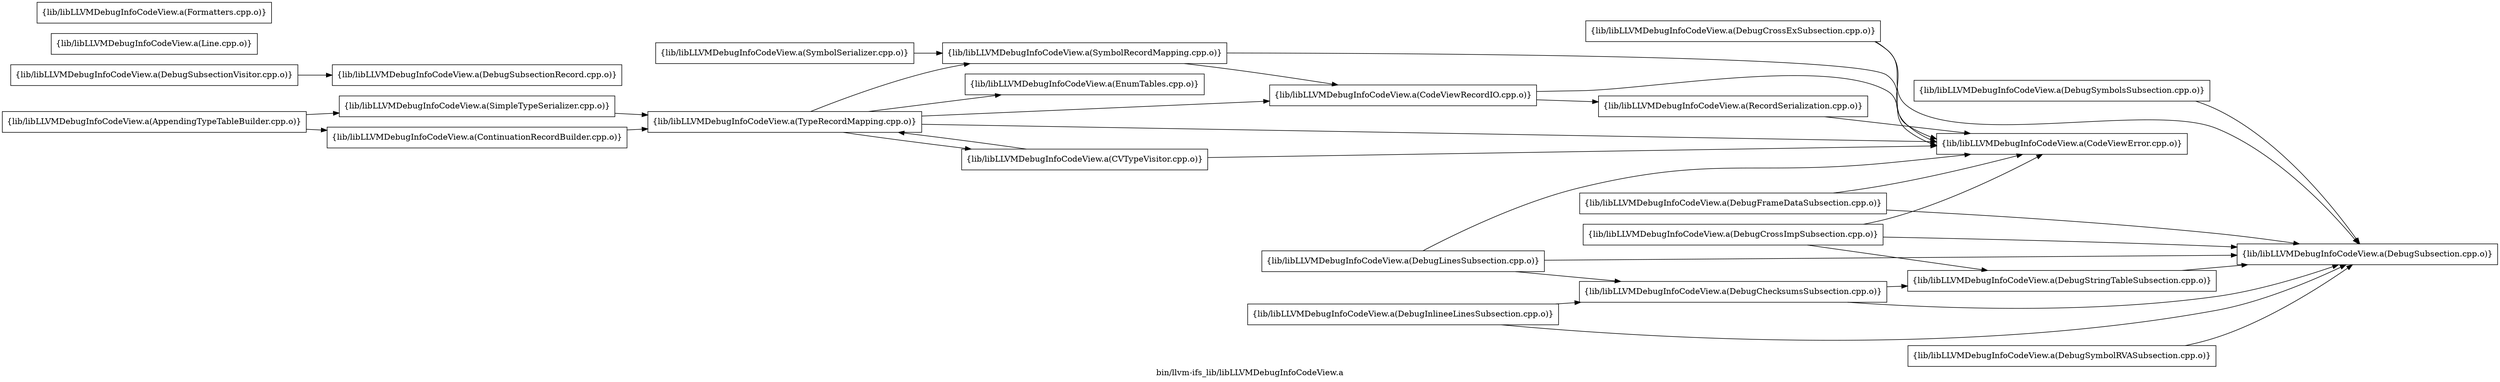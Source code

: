 digraph "bin/llvm-ifs_lib/libLLVMDebugInfoCodeView.a" {
	label="bin/llvm-ifs_lib/libLLVMDebugInfoCodeView.a";
	rankdir=LR;

	Node0x55a0f2e4a258 [shape=record,shape=box,group=0,label="{lib/libLLVMDebugInfoCodeView.a(CodeViewError.cpp.o)}"];
	Node0x55a0f2e45fc8 [shape=record,shape=box,group=0,label="{lib/libLLVMDebugInfoCodeView.a(DebugChecksumsSubsection.cpp.o)}"];
	Node0x55a0f2e45fc8 -> Node0x55a0f2e47878;
	Node0x55a0f2e45fc8 -> Node0x55a0f2e48458;
	Node0x55a0f2e47238 [shape=record,shape=box,group=0,label="{lib/libLLVMDebugInfoCodeView.a(DebugCrossExSubsection.cpp.o)}"];
	Node0x55a0f2e47238 -> Node0x55a0f2e4a258;
	Node0x55a0f2e47238 -> Node0x55a0f2e48458;
	Node0x55a0f2e478c8 [shape=record,shape=box,group=0,label="{lib/libLLVMDebugInfoCodeView.a(DebugCrossImpSubsection.cpp.o)}"];
	Node0x55a0f2e478c8 -> Node0x55a0f2e4a258;
	Node0x55a0f2e478c8 -> Node0x55a0f2e47878;
	Node0x55a0f2e478c8 -> Node0x55a0f2e48458;
	Node0x55a0f2e475f8 [shape=record,shape=box,group=0,label="{lib/libLLVMDebugInfoCodeView.a(DebugFrameDataSubsection.cpp.o)}"];
	Node0x55a0f2e475f8 -> Node0x55a0f2e4a258;
	Node0x55a0f2e475f8 -> Node0x55a0f2e48458;
	Node0x55a0f2e496c8 [shape=record,shape=box,group=0,label="{lib/libLLVMDebugInfoCodeView.a(DebugInlineeLinesSubsection.cpp.o)}"];
	Node0x55a0f2e496c8 -> Node0x55a0f2e45fc8;
	Node0x55a0f2e496c8 -> Node0x55a0f2e48458;
	Node0x55a0f2e48f98 [shape=record,shape=box,group=0,label="{lib/libLLVMDebugInfoCodeView.a(DebugLinesSubsection.cpp.o)}"];
	Node0x55a0f2e48f98 -> Node0x55a0f2e4a258;
	Node0x55a0f2e48f98 -> Node0x55a0f2e45fc8;
	Node0x55a0f2e48f98 -> Node0x55a0f2e48458;
	Node0x55a0f2e47878 [shape=record,shape=box,group=0,label="{lib/libLLVMDebugInfoCodeView.a(DebugStringTableSubsection.cpp.o)}"];
	Node0x55a0f2e47878 -> Node0x55a0f2e48458;
	Node0x55a0f2e48458 [shape=record,shape=box,group=0,label="{lib/libLLVMDebugInfoCodeView.a(DebugSubsection.cpp.o)}"];
	Node0x55a0f2e47d28 [shape=record,shape=box,group=0,label="{lib/libLLVMDebugInfoCodeView.a(DebugSubsectionRecord.cpp.o)}"];
	Node0x55a0f2e46ce8 [shape=record,shape=box,group=0,label="{lib/libLLVMDebugInfoCodeView.a(DebugSymbolRVASubsection.cpp.o)}"];
	Node0x55a0f2e46ce8 -> Node0x55a0f2e48458;
	Node0x55a0f2e452a8 [shape=record,shape=box,group=0,label="{lib/libLLVMDebugInfoCodeView.a(DebugSymbolsSubsection.cpp.o)}"];
	Node0x55a0f2e452a8 -> Node0x55a0f2e48458;
	Node0x55a0f2e43d18 [shape=record,shape=box,group=0,label="{lib/libLLVMDebugInfoCodeView.a(Line.cpp.o)}"];
	Node0x55a0f2e4c1e8 [shape=record,shape=box,group=0,label="{lib/libLLVMDebugInfoCodeView.a(SymbolRecordMapping.cpp.o)}"];
	Node0x55a0f2e4c1e8 -> Node0x55a0f2e4ce68;
	Node0x55a0f2e4c1e8 -> Node0x55a0f2e4a258;
	Node0x55a0f2e48e58 [shape=record,shape=box,group=0,label="{lib/libLLVMDebugInfoCodeView.a(SymbolSerializer.cpp.o)}"];
	Node0x55a0f2e48e58 -> Node0x55a0f2e4c1e8;
	Node0x55a0f2e44ad8 [shape=record,shape=box,group=0,label="{lib/libLLVMDebugInfoCodeView.a(EnumTables.cpp.o)}"];
	Node0x55a0f2e4c0a8 [shape=record,shape=box,group=0,label="{lib/libLLVMDebugInfoCodeView.a(SimpleTypeSerializer.cpp.o)}"];
	Node0x55a0f2e4c0a8 -> Node0x55a0f2e492b8;
	Node0x55a0f2e492b8 [shape=record,shape=box,group=0,label="{lib/libLLVMDebugInfoCodeView.a(TypeRecordMapping.cpp.o)}"];
	Node0x55a0f2e492b8 -> Node0x55a0f2e4c1e8;
	Node0x55a0f2e492b8 -> Node0x55a0f2e4ce68;
	Node0x55a0f2e492b8 -> Node0x55a0f2e4a258;
	Node0x55a0f2e492b8 -> Node0x55a0f2e46298;
	Node0x55a0f2e492b8 -> Node0x55a0f2e44ad8;
	Node0x55a0f2e49678 [shape=record,shape=box,group=0,label="{lib/libLLVMDebugInfoCodeView.a(AppendingTypeTableBuilder.cpp.o)}"];
	Node0x55a0f2e49678 -> Node0x55a0f2e4c0a8;
	Node0x55a0f2e49678 -> Node0x55a0f2e4a578;
	Node0x55a0f2e4a578 [shape=record,shape=box,group=0,label="{lib/libLLVMDebugInfoCodeView.a(ContinuationRecordBuilder.cpp.o)}"];
	Node0x55a0f2e4a578 -> Node0x55a0f2e492b8;
	Node0x55a0f2e46298 [shape=record,shape=box,group=0,label="{lib/libLLVMDebugInfoCodeView.a(CVTypeVisitor.cpp.o)}"];
	Node0x55a0f2e46298 -> Node0x55a0f2e492b8;
	Node0x55a0f2e46298 -> Node0x55a0f2e4a258;
	Node0x55a0f2e45938 [shape=record,shape=box,group=0,label="{lib/libLLVMDebugInfoCodeView.a(Formatters.cpp.o)}"];
	Node0x55a0f2e46068 [shape=record,shape=box,group=0,label="{lib/libLLVMDebugInfoCodeView.a(DebugSubsectionVisitor.cpp.o)}"];
	Node0x55a0f2e46068 -> Node0x55a0f2e47d28;
	Node0x55a0f2e4ce68 [shape=record,shape=box,group=0,label="{lib/libLLVMDebugInfoCodeView.a(CodeViewRecordIO.cpp.o)}"];
	Node0x55a0f2e4ce68 -> Node0x55a0f2e4d228;
	Node0x55a0f2e4ce68 -> Node0x55a0f2e4a258;
	Node0x55a0f2e4d228 [shape=record,shape=box,group=0,label="{lib/libLLVMDebugInfoCodeView.a(RecordSerialization.cpp.o)}"];
	Node0x55a0f2e4d228 -> Node0x55a0f2e4a258;
}
